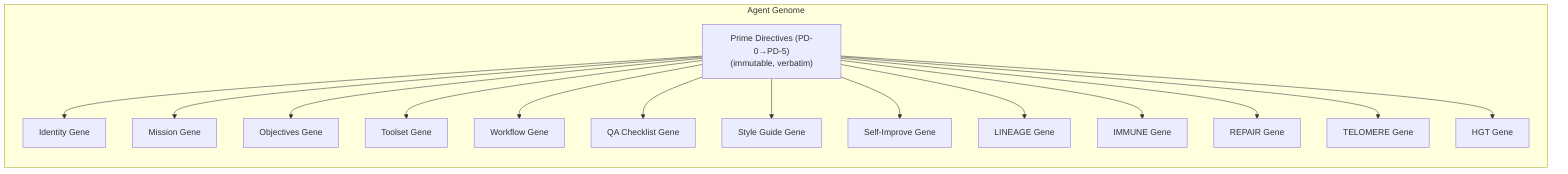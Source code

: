 flowchart LR
  subgraph Genome["Agent Genome"]
    PD["Prime Directives (PD-0→PD-5)
(immutable, verbatim)"]
    G1[Identity Gene]
    G2[Mission Gene]
    G3[Objectives Gene]
    G4[Toolset Gene]
    G5[Workflow Gene]
    G6[QA Checklist Gene]
    G7[Style Guide Gene]
    G8[Self-Improve Gene]
    G9[LINEAGE Gene]
    GR1[IMMUNE Gene]
    GR2[REPAIR Gene]
    GR3[TELOMERE Gene]
    GR4[HGT Gene]
  end
  PD --> G1 & G2 & G3 & G4 & G5 & G6 & G7 & G8 & G9 & GR1 & GR2 & GR3 & GR4